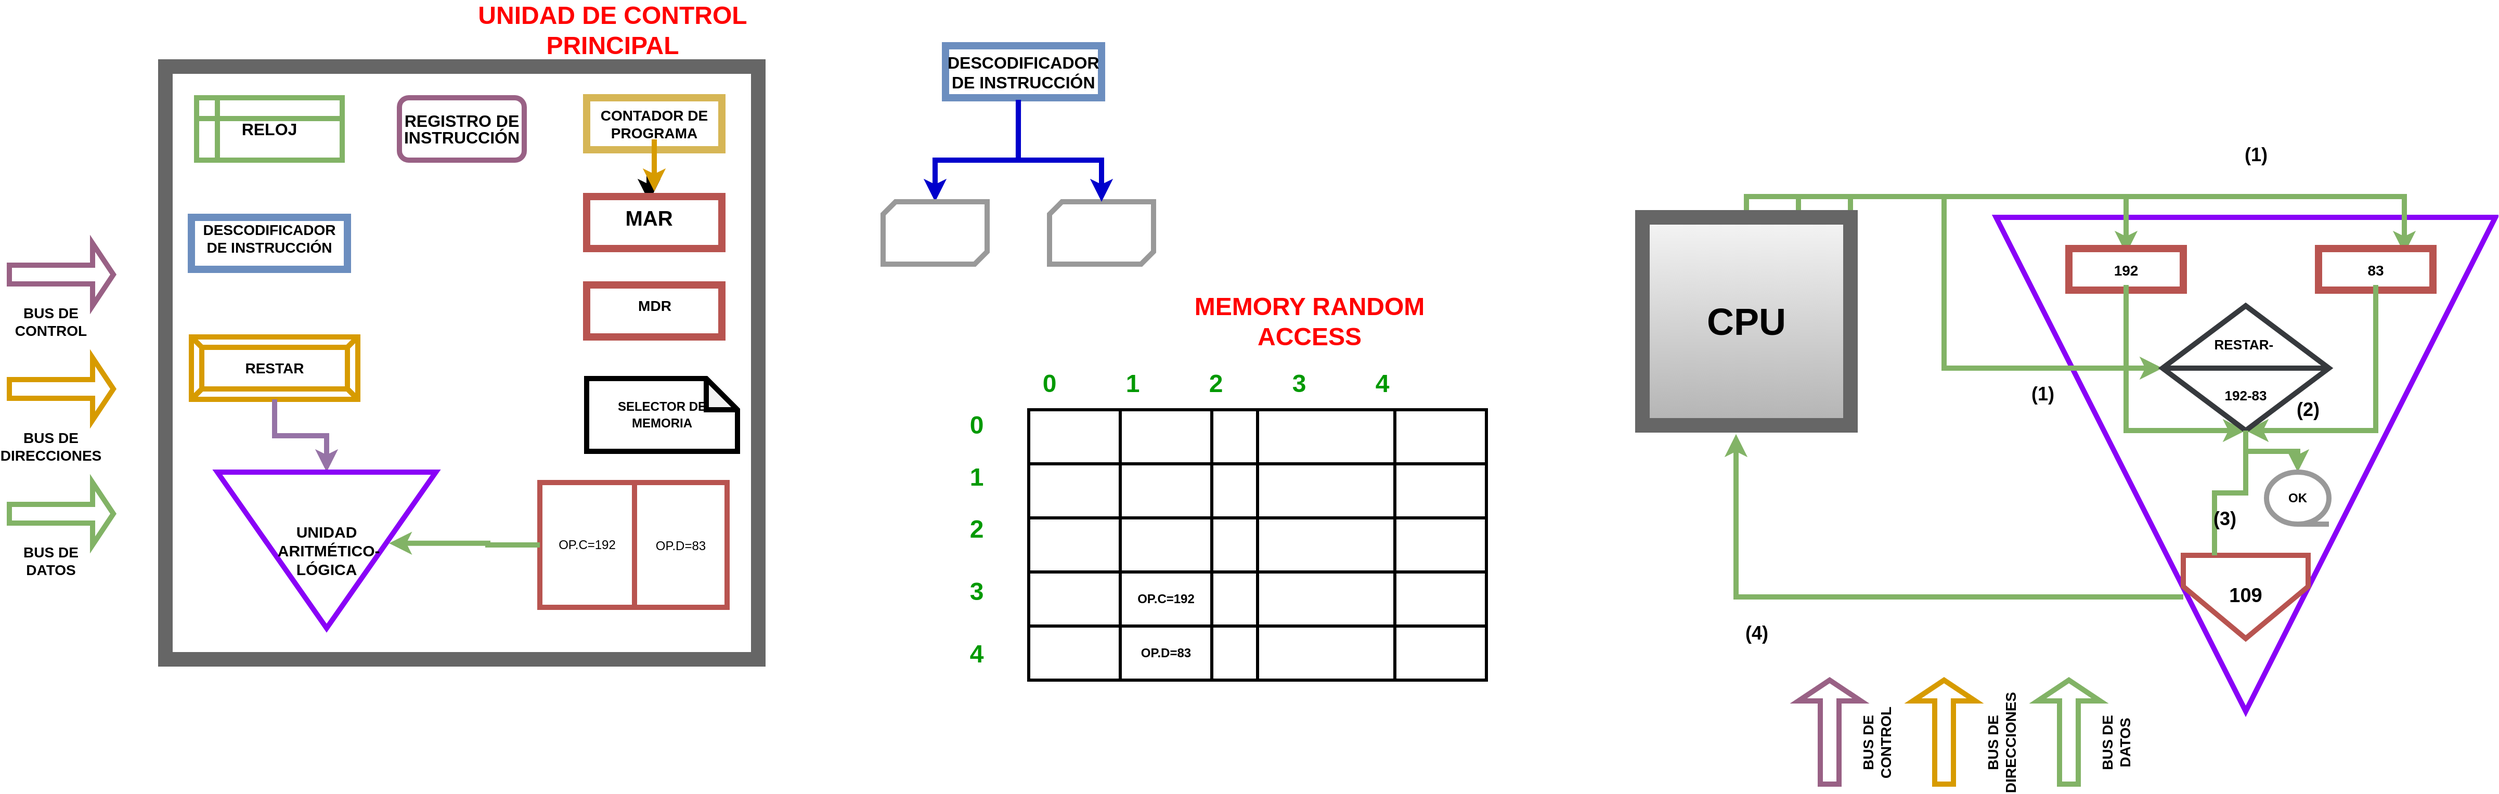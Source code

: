 <mxfile version="20.8.16" type="device"><diagram name="Page-1" id="VTQ4kOt4PQ7RknglYg0W"><mxGraphModel dx="1650" dy="930" grid="1" gridSize="10" guides="1" tooltips="1" connect="1" arrows="1" fold="1" page="1" pageScale="1" pageWidth="850" pageHeight="1100" math="0" shadow="0"><root><mxCell id="0"/><mxCell id="1" parent="0"/><mxCell id="H8BUPVoD6AzK_0qHMGgq-1" value="" style="whiteSpace=wrap;html=1;aspect=fixed;fillColor=default;gradientColor=none;strokeColor=#666666;strokeWidth=14;" parent="1" vertex="1"><mxGeometry x="290" y="100" width="570" height="570" as="geometry"/></mxCell><mxCell id="H8BUPVoD6AzK_0qHMGgq-5" value="" style="shape=table;startSize=0;container=1;collapsible=0;childLayout=tableLayout;fillColor=default;strokeColor=#000000;fontStyle=1;fontColor=#000000;strokeWidth=3;" parent="1" vertex="1"><mxGeometry x="1120" y="430" width="440" height="260" as="geometry"/></mxCell><mxCell id="H8BUPVoD6AzK_0qHMGgq-18" value="" style="shape=tableRow;horizontal=0;startSize=0;swimlaneHead=0;swimlaneBody=0;strokeColor=inherit;top=0;left=0;bottom=0;right=0;collapsible=0;dropTarget=0;fillColor=none;points=[[0,0.5],[1,0.5]];portConstraint=eastwest;" parent="H8BUPVoD6AzK_0qHMGgq-5" vertex="1"><mxGeometry width="440" height="52" as="geometry"/></mxCell><mxCell id="H8BUPVoD6AzK_0qHMGgq-19" value="" style="shape=partialRectangle;html=1;whiteSpace=wrap;connectable=0;strokeColor=inherit;overflow=hidden;fillColor=none;top=0;left=0;bottom=0;right=0;pointerEvents=1;fontColor=#000000;" parent="H8BUPVoD6AzK_0qHMGgq-18" vertex="1"><mxGeometry width="88" height="52" as="geometry"><mxRectangle width="88" height="52" as="alternateBounds"/></mxGeometry></mxCell><mxCell id="H8BUPVoD6AzK_0qHMGgq-20" value="" style="shape=partialRectangle;html=1;whiteSpace=wrap;connectable=0;strokeColor=inherit;overflow=hidden;fillColor=none;top=0;left=0;bottom=0;right=0;pointerEvents=1;" parent="H8BUPVoD6AzK_0qHMGgq-18" vertex="1"><mxGeometry x="88" width="88" height="52" as="geometry"><mxRectangle width="88" height="52" as="alternateBounds"/></mxGeometry></mxCell><mxCell id="H8BUPVoD6AzK_0qHMGgq-21" value="" style="shape=partialRectangle;html=1;whiteSpace=wrap;connectable=0;strokeColor=inherit;overflow=hidden;fillColor=none;top=0;left=0;bottom=0;right=0;pointerEvents=1;" parent="H8BUPVoD6AzK_0qHMGgq-18" vertex="1"><mxGeometry x="176" width="44" height="52" as="geometry"><mxRectangle width="44" height="52" as="alternateBounds"/></mxGeometry></mxCell><mxCell id="H8BUPVoD6AzK_0qHMGgq-22" value="" style="shape=partialRectangle;html=1;whiteSpace=wrap;connectable=0;strokeColor=inherit;overflow=hidden;fillColor=none;top=0;left=0;bottom=0;right=0;pointerEvents=1;" parent="H8BUPVoD6AzK_0qHMGgq-18" vertex="1"><mxGeometry x="220" width="132" height="52" as="geometry"><mxRectangle width="132" height="52" as="alternateBounds"/></mxGeometry></mxCell><mxCell id="H8BUPVoD6AzK_0qHMGgq-23" value="" style="shape=partialRectangle;html=1;whiteSpace=wrap;connectable=0;strokeColor=inherit;overflow=hidden;fillColor=none;top=0;left=0;bottom=0;right=0;pointerEvents=1;" parent="H8BUPVoD6AzK_0qHMGgq-18" vertex="1"><mxGeometry x="352" width="88" height="52" as="geometry"><mxRectangle width="88" height="52" as="alternateBounds"/></mxGeometry></mxCell><mxCell id="H8BUPVoD6AzK_0qHMGgq-24" value="" style="shape=tableRow;horizontal=0;startSize=0;swimlaneHead=0;swimlaneBody=0;strokeColor=inherit;top=0;left=0;bottom=0;right=0;collapsible=0;dropTarget=0;fillColor=none;points=[[0,0.5],[1,0.5]];portConstraint=eastwest;" parent="H8BUPVoD6AzK_0qHMGgq-5" vertex="1"><mxGeometry y="52" width="440" height="52" as="geometry"/></mxCell><mxCell id="H8BUPVoD6AzK_0qHMGgq-25" value="" style="shape=partialRectangle;html=1;whiteSpace=wrap;connectable=0;strokeColor=inherit;overflow=hidden;fillColor=none;top=0;left=0;bottom=0;right=0;pointerEvents=1;" parent="H8BUPVoD6AzK_0qHMGgq-24" vertex="1"><mxGeometry width="88" height="52" as="geometry"><mxRectangle width="88" height="52" as="alternateBounds"/></mxGeometry></mxCell><mxCell id="H8BUPVoD6AzK_0qHMGgq-26" value="" style="shape=partialRectangle;html=1;whiteSpace=wrap;connectable=0;strokeColor=inherit;overflow=hidden;fillColor=none;top=0;left=0;bottom=0;right=0;pointerEvents=1;labelBackgroundColor=none;" parent="H8BUPVoD6AzK_0qHMGgq-24" vertex="1"><mxGeometry x="88" width="88" height="52" as="geometry"><mxRectangle width="88" height="52" as="alternateBounds"/></mxGeometry></mxCell><mxCell id="H8BUPVoD6AzK_0qHMGgq-27" value="" style="shape=partialRectangle;html=1;whiteSpace=wrap;connectable=0;strokeColor=inherit;overflow=hidden;fillColor=none;top=0;left=0;bottom=0;right=0;pointerEvents=1;" parent="H8BUPVoD6AzK_0qHMGgq-24" vertex="1"><mxGeometry x="176" width="44" height="52" as="geometry"><mxRectangle width="44" height="52" as="alternateBounds"/></mxGeometry></mxCell><mxCell id="H8BUPVoD6AzK_0qHMGgq-28" value="" style="shape=partialRectangle;html=1;whiteSpace=wrap;connectable=0;strokeColor=inherit;overflow=hidden;fillColor=none;top=0;left=0;bottom=0;right=0;pointerEvents=1;" parent="H8BUPVoD6AzK_0qHMGgq-24" vertex="1"><mxGeometry x="220" width="132" height="52" as="geometry"><mxRectangle width="132" height="52" as="alternateBounds"/></mxGeometry></mxCell><mxCell id="H8BUPVoD6AzK_0qHMGgq-29" value="" style="shape=partialRectangle;html=1;whiteSpace=wrap;connectable=0;strokeColor=inherit;overflow=hidden;fillColor=none;top=0;left=0;bottom=0;right=0;pointerEvents=1;" parent="H8BUPVoD6AzK_0qHMGgq-24" vertex="1"><mxGeometry x="352" width="88" height="52" as="geometry"><mxRectangle width="88" height="52" as="alternateBounds"/></mxGeometry></mxCell><mxCell id="H8BUPVoD6AzK_0qHMGgq-30" value="" style="shape=tableRow;horizontal=0;startSize=0;swimlaneHead=0;swimlaneBody=0;strokeColor=inherit;top=0;left=0;bottom=0;right=0;collapsible=0;dropTarget=0;fillColor=none;points=[[0,0.5],[1,0.5]];portConstraint=eastwest;" parent="H8BUPVoD6AzK_0qHMGgq-5" vertex="1"><mxGeometry y="104" width="440" height="52" as="geometry"/></mxCell><mxCell id="H8BUPVoD6AzK_0qHMGgq-31" value="" style="shape=partialRectangle;html=1;whiteSpace=wrap;connectable=0;strokeColor=inherit;overflow=hidden;fillColor=none;top=0;left=0;bottom=0;right=0;pointerEvents=1;" parent="H8BUPVoD6AzK_0qHMGgq-30" vertex="1"><mxGeometry width="88" height="52" as="geometry"><mxRectangle width="88" height="52" as="alternateBounds"/></mxGeometry></mxCell><mxCell id="H8BUPVoD6AzK_0qHMGgq-32" value="" style="shape=partialRectangle;html=1;whiteSpace=wrap;connectable=0;strokeColor=inherit;overflow=hidden;fillColor=none;top=0;left=0;bottom=0;right=0;pointerEvents=1;" parent="H8BUPVoD6AzK_0qHMGgq-30" vertex="1"><mxGeometry x="88" width="88" height="52" as="geometry"><mxRectangle width="88" height="52" as="alternateBounds"/></mxGeometry></mxCell><mxCell id="H8BUPVoD6AzK_0qHMGgq-33" value="" style="shape=partialRectangle;html=1;whiteSpace=wrap;connectable=0;strokeColor=inherit;overflow=hidden;fillColor=none;top=0;left=0;bottom=0;right=0;pointerEvents=1;" parent="H8BUPVoD6AzK_0qHMGgq-30" vertex="1"><mxGeometry x="176" width="44" height="52" as="geometry"><mxRectangle width="44" height="52" as="alternateBounds"/></mxGeometry></mxCell><mxCell id="H8BUPVoD6AzK_0qHMGgq-34" value="" style="shape=partialRectangle;html=1;whiteSpace=wrap;connectable=0;strokeColor=inherit;overflow=hidden;fillColor=none;top=0;left=0;bottom=0;right=0;pointerEvents=1;fontColor=#FFFFFF;" parent="H8BUPVoD6AzK_0qHMGgq-30" vertex="1"><mxGeometry x="220" width="132" height="52" as="geometry"><mxRectangle width="132" height="52" as="alternateBounds"/></mxGeometry></mxCell><mxCell id="H8BUPVoD6AzK_0qHMGgq-35" value="" style="shape=partialRectangle;html=1;whiteSpace=wrap;connectable=0;strokeColor=inherit;overflow=hidden;fillColor=none;top=0;left=0;bottom=0;right=0;pointerEvents=1;" parent="H8BUPVoD6AzK_0qHMGgq-30" vertex="1"><mxGeometry x="352" width="88" height="52" as="geometry"><mxRectangle width="88" height="52" as="alternateBounds"/></mxGeometry></mxCell><mxCell id="H8BUPVoD6AzK_0qHMGgq-6" value="" style="shape=tableRow;horizontal=0;startSize=0;swimlaneHead=0;swimlaneBody=0;strokeColor=inherit;top=0;left=0;bottom=0;right=0;collapsible=0;dropTarget=0;fillColor=none;points=[[0,0.5],[1,0.5]];portConstraint=eastwest;" parent="H8BUPVoD6AzK_0qHMGgq-5" vertex="1"><mxGeometry y="156" width="440" height="52" as="geometry"/></mxCell><mxCell id="H8BUPVoD6AzK_0qHMGgq-7" value="" style="shape=partialRectangle;html=1;whiteSpace=wrap;connectable=0;strokeColor=inherit;overflow=hidden;fillColor=none;top=0;left=0;bottom=0;right=0;pointerEvents=1;" parent="H8BUPVoD6AzK_0qHMGgq-6" vertex="1"><mxGeometry width="88" height="52" as="geometry"><mxRectangle width="88" height="52" as="alternateBounds"/></mxGeometry></mxCell><mxCell id="H8BUPVoD6AzK_0qHMGgq-8" value="&lt;font color=&quot;#000000&quot;&gt;OP.C=192&lt;/font&gt;" style="shape=partialRectangle;html=1;whiteSpace=wrap;connectable=0;strokeColor=inherit;overflow=hidden;fillColor=none;top=0;left=0;bottom=0;right=0;pointerEvents=1;fontColor=#FFFFFF;fontStyle=1" parent="H8BUPVoD6AzK_0qHMGgq-6" vertex="1"><mxGeometry x="88" width="88" height="52" as="geometry"><mxRectangle width="88" height="52" as="alternateBounds"/></mxGeometry></mxCell><mxCell id="H8BUPVoD6AzK_0qHMGgq-9" value="" style="shape=partialRectangle;html=1;whiteSpace=wrap;connectable=0;strokeColor=inherit;overflow=hidden;fillColor=none;top=0;left=0;bottom=0;right=0;pointerEvents=1;" parent="H8BUPVoD6AzK_0qHMGgq-6" vertex="1"><mxGeometry x="176" width="44" height="52" as="geometry"><mxRectangle width="44" height="52" as="alternateBounds"/></mxGeometry></mxCell><mxCell id="H8BUPVoD6AzK_0qHMGgq-10" value="&lt;span style=&quot;font-size: 14px;&quot;&gt;&lt;b&gt;&lt;br&gt;&lt;/b&gt;&lt;/span&gt;" style="shape=partialRectangle;html=1;whiteSpace=wrap;connectable=0;strokeColor=inherit;overflow=hidden;fillColor=none;top=0;left=0;bottom=0;right=0;pointerEvents=1;fontSize=11;" parent="H8BUPVoD6AzK_0qHMGgq-6" vertex="1"><mxGeometry x="220" width="132" height="52" as="geometry"><mxRectangle width="132" height="52" as="alternateBounds"/></mxGeometry></mxCell><mxCell id="H8BUPVoD6AzK_0qHMGgq-11" value="" style="shape=partialRectangle;html=1;whiteSpace=wrap;connectable=0;strokeColor=inherit;overflow=hidden;fillColor=none;top=0;left=0;bottom=0;right=0;pointerEvents=1;" parent="H8BUPVoD6AzK_0qHMGgq-6" vertex="1"><mxGeometry x="352" width="88" height="52" as="geometry"><mxRectangle width="88" height="52" as="alternateBounds"/></mxGeometry></mxCell><mxCell id="H8BUPVoD6AzK_0qHMGgq-12" value="" style="shape=tableRow;horizontal=0;startSize=0;swimlaneHead=0;swimlaneBody=0;strokeColor=inherit;top=0;left=0;bottom=0;right=0;collapsible=0;dropTarget=0;fillColor=none;points=[[0,0.5],[1,0.5]];portConstraint=eastwest;" parent="H8BUPVoD6AzK_0qHMGgq-5" vertex="1"><mxGeometry y="208" width="440" height="52" as="geometry"/></mxCell><mxCell id="H8BUPVoD6AzK_0qHMGgq-13" value="" style="shape=partialRectangle;html=1;whiteSpace=wrap;connectable=0;strokeColor=inherit;overflow=hidden;fillColor=none;top=0;left=0;bottom=0;right=0;pointerEvents=1;fontColor=#000000;" parent="H8BUPVoD6AzK_0qHMGgq-12" vertex="1"><mxGeometry width="88" height="52" as="geometry"><mxRectangle width="88" height="52" as="alternateBounds"/></mxGeometry></mxCell><mxCell id="H8BUPVoD6AzK_0qHMGgq-14" value="&lt;font color=&quot;#000000&quot;&gt;OP.D=83&lt;/font&gt;" style="shape=partialRectangle;html=1;whiteSpace=wrap;connectable=0;strokeColor=inherit;overflow=hidden;fillColor=none;top=0;left=0;bottom=0;right=0;pointerEvents=1;fontColor=#FFFFFF;fontStyle=1" parent="H8BUPVoD6AzK_0qHMGgq-12" vertex="1"><mxGeometry x="88" width="88" height="52" as="geometry"><mxRectangle width="88" height="52" as="alternateBounds"/></mxGeometry></mxCell><mxCell id="H8BUPVoD6AzK_0qHMGgq-15" value="" style="shape=partialRectangle;html=1;whiteSpace=wrap;connectable=0;strokeColor=inherit;overflow=hidden;fillColor=none;top=0;left=0;bottom=0;right=0;pointerEvents=1;" parent="H8BUPVoD6AzK_0qHMGgq-12" vertex="1"><mxGeometry x="176" width="44" height="52" as="geometry"><mxRectangle width="44" height="52" as="alternateBounds"/></mxGeometry></mxCell><mxCell id="H8BUPVoD6AzK_0qHMGgq-16" value="" style="shape=partialRectangle;html=1;whiteSpace=wrap;connectable=0;strokeColor=inherit;overflow=hidden;fillColor=none;top=0;left=0;bottom=0;right=0;pointerEvents=1;" parent="H8BUPVoD6AzK_0qHMGgq-12" vertex="1"><mxGeometry x="220" width="132" height="52" as="geometry"><mxRectangle width="132" height="52" as="alternateBounds"/></mxGeometry></mxCell><mxCell id="H8BUPVoD6AzK_0qHMGgq-17" value="" style="shape=partialRectangle;html=1;whiteSpace=wrap;connectable=0;strokeColor=inherit;overflow=hidden;fillColor=none;top=0;left=0;bottom=0;right=0;pointerEvents=1;" parent="H8BUPVoD6AzK_0qHMGgq-12" vertex="1"><mxGeometry x="352" width="88" height="52" as="geometry"><mxRectangle width="88" height="52" as="alternateBounds"/></mxGeometry></mxCell><mxCell id="hcvcHsAiTZ9c7IjXWhCy-26" value="" style="edgeStyle=orthogonalEdgeStyle;rounded=0;orthogonalLoop=1;jettySize=auto;html=1;strokeWidth=5;fontSize=14;fontColor=#000000;" edge="1" parent="1" source="H8BUPVoD6AzK_0qHMGgq-37" target="hcvcHsAiTZ9c7IjXWhCy-3"><mxGeometry relative="1" as="geometry"/></mxCell><mxCell id="H8BUPVoD6AzK_0qHMGgq-37" value="&lt;p style=&quot;line-height: 0%; font-size: 22px;&quot;&gt;&lt;br&gt;&lt;/p&gt;" style="verticalLabelPosition=bottom;verticalAlign=top;html=1;shape=mxgraph.basic.rect;fillColor2=none;strokeWidth=7;size=20;indent=5;fillColor=none;gradientColor=none;strokeColor=#d6b656;" parent="1" vertex="1"><mxGeometry x="695" y="130" width="130" height="50" as="geometry"/></mxCell><mxCell id="H8BUPVoD6AzK_0qHMGgq-40" value="&lt;p style=&quot;line-height: 0%;&quot;&gt;&lt;br&gt;&lt;/p&gt;" style="verticalLabelPosition=bottom;verticalAlign=top;html=1;shape=mxgraph.basic.rect;fillColor2=none;strokeWidth=7;size=20;indent=5;fillColor=default;strokeColor=#b85450;gradientColor=none;" parent="1" vertex="1"><mxGeometry x="695" y="225" width="130" height="50" as="geometry"/></mxCell><mxCell id="H8BUPVoD6AzK_0qHMGgq-43" value="&lt;p style=&quot;line-height: 0%;&quot;&gt;&lt;br&gt;&lt;/p&gt;" style="verticalLabelPosition=bottom;verticalAlign=top;html=1;shape=mxgraph.basic.rect;fillColor2=none;strokeWidth=7;size=20;indent=5;fillColor=default;strokeColor=#b85450;gradientColor=none;" parent="1" vertex="1"><mxGeometry x="695" y="310" width="130" height="50" as="geometry"/></mxCell><mxCell id="H8BUPVoD6AzK_0qHMGgq-44" value="&lt;p style=&quot;line-height: 130%;&quot;&gt;&lt;b&gt;SELECTOR DE MEMORIA&lt;/b&gt;&lt;/p&gt;" style="shape=note;whiteSpace=wrap;html=1;backgroundOutline=1;darkOpacity=0.05;strokeWidth=5;" parent="1" vertex="1"><mxGeometry x="695" y="400" width="145" height="70" as="geometry"/></mxCell><mxCell id="H8BUPVoD6AzK_0qHMGgq-46" value="" style="shape=table;startSize=0;container=1;collapsible=0;childLayout=tableLayout;strokeWidth=5;fillColor=default;gradientColor=none;strokeColor=#b85450;fontSize=15;" parent="1" vertex="1"><mxGeometry x="650" y="500" width="180" height="120" as="geometry"/></mxCell><mxCell id="H8BUPVoD6AzK_0qHMGgq-47" value="" style="shape=tableRow;horizontal=0;startSize=0;swimlaneHead=0;swimlaneBody=0;strokeColor=inherit;top=0;left=0;bottom=0;right=0;collapsible=0;dropTarget=0;fillColor=none;points=[[0,0.5],[1,0.5]];portConstraint=eastwest;strokeWidth=5;" parent="H8BUPVoD6AzK_0qHMGgq-46" vertex="1"><mxGeometry width="180" height="120" as="geometry"/></mxCell><mxCell id="H8BUPVoD6AzK_0qHMGgq-48" value="&lt;p style=&quot;line-height: 90%;&quot;&gt;OP.C=192&lt;/p&gt;" style="shape=partialRectangle;html=1;whiteSpace=wrap;connectable=0;strokeColor=inherit;overflow=hidden;fillColor=none;top=0;left=0;bottom=0;right=0;pointerEvents=1;strokeWidth=5;" parent="H8BUPVoD6AzK_0qHMGgq-47" vertex="1"><mxGeometry width="91" height="120" as="geometry"><mxRectangle width="91" height="120" as="alternateBounds"/></mxGeometry></mxCell><mxCell id="H8BUPVoD6AzK_0qHMGgq-49" value="&lt;p style=&quot;line-height: 100%;&quot;&gt;OP.D=83&lt;/p&gt;" style="shape=partialRectangle;html=1;whiteSpace=wrap;connectable=0;strokeColor=inherit;overflow=hidden;fillColor=none;top=0;left=0;bottom=0;right=0;pointerEvents=1;strokeWidth=5;" parent="H8BUPVoD6AzK_0qHMGgq-47" vertex="1"><mxGeometry x="91" width="89" height="120" as="geometry"><mxRectangle width="89" height="120" as="alternateBounds"/></mxGeometry></mxCell><mxCell id="H8BUPVoD6AzK_0qHMGgq-50" value="&lt;div style=&quot;text-align: justify;&quot;&gt;&lt;b style=&quot;background-color: initial; font-size: 16px;&quot;&gt;RELOJ&lt;/b&gt;&lt;/div&gt;" style="shape=internalStorage;whiteSpace=wrap;html=1;backgroundOutline=1;strokeWidth=5;fontSize=10;align=center;fillColor=none;strokeColor=#82b366;gradientColor=none;" parent="1" vertex="1"><mxGeometry x="320" y="130" width="140" height="60" as="geometry"/></mxCell><mxCell id="H8BUPVoD6AzK_0qHMGgq-51" value="&lt;p style=&quot;line-height: 0%;&quot;&gt;&lt;br&gt;&lt;/p&gt;" style="verticalLabelPosition=bottom;verticalAlign=top;html=1;shape=mxgraph.basic.rect;fillColor2=none;strokeWidth=7;size=20;indent=5;fillColor=default;strokeColor=#6c8ebf;gradientColor=none;" parent="1" vertex="1"><mxGeometry x="315" y="245" width="150" height="50" as="geometry"/></mxCell><mxCell id="H8BUPVoD6AzK_0qHMGgq-53" value="&lt;p style=&quot;line-height: 100%;&quot;&gt;&lt;b style=&quot;border-color: var(--border-color); font-size: 14px;&quot;&gt;&lt;font style=&quot;border-color: var(--border-color); font-size: 16px;&quot;&gt;REGISTRO DE INSTRUCCIÓN&lt;/font&gt;&lt;/b&gt;&lt;br&gt;&lt;/p&gt;" style="rounded=1;whiteSpace=wrap;html=1;strokeWidth=5;fontSize=16;fillColor=none;gradientColor=none;strokeColor=#996185;" parent="1" vertex="1"><mxGeometry x="515" y="130" width="120" height="60" as="geometry"/></mxCell><mxCell id="H8BUPVoD6AzK_0qHMGgq-54" value="&lt;b&gt;&lt;font style=&quot;font-size: 14px;&quot;&gt;RESTAR&lt;/font&gt;&lt;/b&gt;" style="labelPosition=center;verticalLabelPosition=middle;align=center;html=1;shape=mxgraph.basic.button;dx=10;whiteSpace=wrap;strokeWidth=5;fontSize=12;fillColor=default;strokeColor=#d79b00;gradientColor=none;" parent="1" vertex="1"><mxGeometry x="315" y="360" width="160" height="60" as="geometry"/></mxCell><mxCell id="hcvcHsAiTZ9c7IjXWhCy-24" style="edgeStyle=orthogonalEdgeStyle;rounded=0;orthogonalLoop=1;jettySize=auto;html=1;entryX=0.5;entryY=0;entryDx=0;entryDy=0;strokeWidth=5;fontSize=24;fontColor=#000000;fillColor=#e1d5e7;strokeColor=#9673a6;" edge="1" parent="1" source="H8BUPVoD6AzK_0qHMGgq-54" target="H8BUPVoD6AzK_0qHMGgq-58"><mxGeometry relative="1" as="geometry"/></mxCell><mxCell id="H8BUPVoD6AzK_0qHMGgq-58" value="&lt;b style=&quot;font-size: 15px;&quot;&gt;UNIDAD&lt;br&gt;&amp;nbsp;ARITMÉTICO-&lt;br&gt;LÓGICA&lt;/b&gt;" style="shape=offPageConnector;whiteSpace=wrap;html=1;strokeColor=#8902f7;strokeWidth=5;fontSize=12;size=1;fillColor=default;" parent="1" vertex="1"><mxGeometry x="340" y="490" width="210" height="150" as="geometry"/></mxCell><mxCell id="H8BUPVoD6AzK_0qHMGgq-59" value="&lt;font color=&quot;#ff0000&quot;&gt;&lt;span style=&quot;font-size: 24px;&quot;&gt;&lt;b&gt;UNIDAD DE CONTROL PRINCIPAL&lt;/b&gt;&lt;/span&gt;&lt;/font&gt;" style="text;strokeColor=none;align=center;fillColor=none;html=1;verticalAlign=middle;whiteSpace=wrap;rounded=0;fontSize=12;" parent="1" vertex="1"><mxGeometry x="560" y="50" width="320" height="30" as="geometry"/></mxCell><mxCell id="H8BUPVoD6AzK_0qHMGgq-60" value="&lt;font color=&quot;#ff0000&quot;&gt;&lt;span style=&quot;font-size: 24px;&quot;&gt;&lt;b&gt;MEMORY RANDOM ACCESS&lt;/b&gt;&lt;/span&gt;&lt;/font&gt;" style="text;strokeColor=none;align=center;fillColor=none;html=1;verticalAlign=middle;whiteSpace=wrap;rounded=0;fontSize=12;" parent="1" vertex="1"><mxGeometry x="1230" y="330" width="320" height="30" as="geometry"/></mxCell><mxCell id="H8BUPVoD6AzK_0qHMGgq-61" value="&lt;span style=&quot;font-size: 24px;&quot;&gt;&lt;b style=&quot;&quot;&gt;&lt;font color=&quot;#009900&quot;&gt;0&lt;/font&gt;&lt;/b&gt;&lt;/span&gt;" style="text;strokeColor=none;align=center;fillColor=none;html=1;verticalAlign=middle;whiteSpace=wrap;rounded=0;fontSize=12;" parent="1" vertex="1"><mxGeometry x="1120" y="390" width="40" height="30" as="geometry"/></mxCell><mxCell id="H8BUPVoD6AzK_0qHMGgq-62" value="&lt;span style=&quot;font-size: 24px;&quot;&gt;&lt;b style=&quot;&quot;&gt;&lt;font color=&quot;#009900&quot;&gt;1&lt;/font&gt;&lt;/b&gt;&lt;/span&gt;" style="text;strokeColor=none;align=center;fillColor=none;html=1;verticalAlign=middle;whiteSpace=wrap;rounded=0;fontSize=12;" parent="1" vertex="1"><mxGeometry x="1200" y="390" width="40" height="30" as="geometry"/></mxCell><mxCell id="H8BUPVoD6AzK_0qHMGgq-63" style="edgeStyle=none;rounded=0;orthogonalLoop=1;jettySize=auto;html=1;exitX=0.25;exitY=0;exitDx=0;exitDy=0;fontSize=24;fontColor=#FF0000;" parent="1" source="H8BUPVoD6AzK_0qHMGgq-61" target="H8BUPVoD6AzK_0qHMGgq-61" edge="1"><mxGeometry relative="1" as="geometry"/></mxCell><mxCell id="H8BUPVoD6AzK_0qHMGgq-64" value="&lt;span style=&quot;font-size: 24px;&quot;&gt;&lt;b style=&quot;&quot;&gt;&lt;font color=&quot;#009900&quot;&gt;2&lt;/font&gt;&lt;/b&gt;&lt;/span&gt;" style="text;strokeColor=none;align=center;fillColor=none;html=1;verticalAlign=middle;whiteSpace=wrap;rounded=0;fontSize=12;" parent="1" vertex="1"><mxGeometry x="1280" y="390" width="40" height="30" as="geometry"/></mxCell><mxCell id="H8BUPVoD6AzK_0qHMGgq-65" value="&lt;span style=&quot;font-size: 24px;&quot;&gt;&lt;b style=&quot;&quot;&gt;&lt;font color=&quot;#009900&quot;&gt;3&lt;/font&gt;&lt;/b&gt;&lt;/span&gt;" style="text;strokeColor=none;align=center;fillColor=none;html=1;verticalAlign=middle;whiteSpace=wrap;rounded=0;fontSize=12;" parent="1" vertex="1"><mxGeometry x="1360" y="390" width="40" height="30" as="geometry"/></mxCell><mxCell id="H8BUPVoD6AzK_0qHMGgq-66" value="&lt;span style=&quot;font-size: 24px;&quot;&gt;&lt;b style=&quot;&quot;&gt;&lt;font color=&quot;#009900&quot;&gt;4&lt;/font&gt;&lt;/b&gt;&lt;/span&gt;" style="text;strokeColor=none;align=center;fillColor=none;html=1;verticalAlign=middle;whiteSpace=wrap;rounded=0;fontSize=12;" parent="1" vertex="1"><mxGeometry x="1440" y="390" width="40" height="30" as="geometry"/></mxCell><mxCell id="H8BUPVoD6AzK_0qHMGgq-67" value="&lt;font&gt;&lt;span style=&quot;font-size: 24px;&quot;&gt;&lt;b&gt;0&lt;/b&gt;&lt;/span&gt;&lt;/font&gt;" style="text;strokeColor=none;align=center;fillColor=none;html=1;verticalAlign=middle;whiteSpace=wrap;rounded=0;fontSize=12;fontColor=#009900;" parent="1" vertex="1"><mxGeometry x="1050" y="430" width="40" height="30" as="geometry"/></mxCell><mxCell id="H8BUPVoD6AzK_0qHMGgq-68" value="&lt;font&gt;&lt;span style=&quot;font-size: 24px;&quot;&gt;&lt;b&gt;1&lt;/b&gt;&lt;/span&gt;&lt;/font&gt;" style="text;strokeColor=none;align=center;fillColor=none;html=1;verticalAlign=middle;whiteSpace=wrap;rounded=0;fontSize=12;fontColor=#009900;" parent="1" vertex="1"><mxGeometry x="1050" y="480" width="40" height="30" as="geometry"/></mxCell><mxCell id="H8BUPVoD6AzK_0qHMGgq-69" style="edgeStyle=none;rounded=0;orthogonalLoop=1;jettySize=auto;html=1;exitX=0.25;exitY=0;exitDx=0;exitDy=0;fontSize=24;fontColor=#009900;" parent="1" source="H8BUPVoD6AzK_0qHMGgq-67" target="H8BUPVoD6AzK_0qHMGgq-67" edge="1"><mxGeometry relative="1" as="geometry"/></mxCell><mxCell id="H8BUPVoD6AzK_0qHMGgq-70" value="&lt;font&gt;&lt;span style=&quot;font-size: 24px;&quot;&gt;&lt;b&gt;2&lt;/b&gt;&lt;/span&gt;&lt;/font&gt;" style="text;strokeColor=none;align=center;fillColor=none;html=1;verticalAlign=middle;whiteSpace=wrap;rounded=0;fontSize=12;fontColor=#009900;" parent="1" vertex="1"><mxGeometry x="1050" y="530" width="40" height="30" as="geometry"/></mxCell><mxCell id="H8BUPVoD6AzK_0qHMGgq-71" value="&lt;font&gt;&lt;span style=&quot;font-size: 24px;&quot;&gt;&lt;b&gt;3&lt;/b&gt;&lt;/span&gt;&lt;/font&gt;" style="text;strokeColor=none;align=center;fillColor=none;html=1;verticalAlign=middle;whiteSpace=wrap;rounded=0;fontSize=12;fontColor=#009900;" parent="1" vertex="1"><mxGeometry x="1050" y="590" width="40" height="30" as="geometry"/></mxCell><mxCell id="H8BUPVoD6AzK_0qHMGgq-72" value="&lt;font&gt;&lt;span style=&quot;font-size: 24px;&quot;&gt;&lt;b&gt;4&lt;/b&gt;&lt;/span&gt;&lt;/font&gt;" style="text;strokeColor=none;align=center;fillColor=none;html=1;verticalAlign=middle;whiteSpace=wrap;rounded=0;fontSize=12;fontColor=#009900;" parent="1" vertex="1"><mxGeometry x="1050" y="650" width="40" height="30" as="geometry"/></mxCell><mxCell id="H8BUPVoD6AzK_0qHMGgq-73" value="&lt;p style=&quot;line-height: 0%;&quot;&gt;&lt;br&gt;&lt;/p&gt;" style="verticalLabelPosition=bottom;verticalAlign=top;html=1;shape=mxgraph.basic.rect;fillColor2=none;strokeWidth=7;size=20;indent=5;fillColor=default;strokeColor=#6c8ebf;gradientColor=none;" parent="1" vertex="1"><mxGeometry x="1040" y="80" width="150" height="50" as="geometry"/></mxCell><mxCell id="H8BUPVoD6AzK_0qHMGgq-79" style="edgeStyle=none;rounded=0;orthogonalLoop=1;jettySize=auto;html=1;exitX=0.467;exitY=1.04;exitDx=0;exitDy=0;exitPerimeter=0;fontSize=28;fontColor=#009900;strokeWidth=5;entryX=0.5;entryY=0;entryDx=0;entryDy=0;entryPerimeter=0;strokeColor=#0000CC;" parent="1" source="H8BUPVoD6AzK_0qHMGgq-73" target="H8BUPVoD6AzK_0qHMGgq-77" edge="1"><mxGeometry relative="1" as="geometry"><mxPoint x="1030" y="240" as="targetPoint"/><Array as="points"><mxPoint x="1110" y="190"/><mxPoint x="1030" y="190"/></Array></mxGeometry></mxCell><mxCell id="H8BUPVoD6AzK_0qHMGgq-77" value="" style="verticalLabelPosition=bottom;verticalAlign=top;html=1;shape=mxgraph.basic.diag_snip_rect;dx=6;whiteSpace=wrap;strokeColor=#999999;strokeWidth=5;fontSize=24;fontColor=#009900;fillColor=default;" parent="1" vertex="1"><mxGeometry x="980" y="230" width="100" height="60" as="geometry"/></mxCell><mxCell id="H8BUPVoD6AzK_0qHMGgq-78" value="" style="verticalLabelPosition=bottom;verticalAlign=top;html=1;shape=mxgraph.basic.diag_snip_rect;dx=6;whiteSpace=wrap;strokeColor=#999999;strokeWidth=5;fontSize=24;fontColor=#009900;fillColor=default;" parent="1" vertex="1"><mxGeometry x="1140" y="230" width="100" height="60" as="geometry"/></mxCell><mxCell id="H8BUPVoD6AzK_0qHMGgq-80" style="edgeStyle=none;rounded=0;orthogonalLoop=1;jettySize=auto;html=1;exitX=0.467;exitY=1.04;exitDx=0;exitDy=0;exitPerimeter=0;fontSize=28;fontColor=#009900;strokeWidth=5;entryX=0.5;entryY=0;entryDx=0;entryDy=0;entryPerimeter=0;strokeColor=#0000CC;" parent="1" target="H8BUPVoD6AzK_0qHMGgq-78" edge="1"><mxGeometry relative="1" as="geometry"><mxPoint x="1110.02" y="132" as="sourcePoint"/><mxPoint x="1029.97" y="230" as="targetPoint"/><Array as="points"><mxPoint x="1109.97" y="190"/><mxPoint x="1190" y="190"/></Array></mxGeometry></mxCell><mxCell id="H8BUPVoD6AzK_0qHMGgq-81" value="&lt;b style=&quot;font-size: 12px;&quot;&gt;&lt;br style=&quot;font-size: 12px;&quot;&gt;&lt;/b&gt;" style="text;strokeColor=none;align=center;fillColor=none;html=1;verticalAlign=middle;whiteSpace=wrap;rounded=0;fontSize=12;fontColor=#000000;" parent="1" vertex="1"><mxGeometry x="1055" y="90" width="120" height="30" as="geometry"/></mxCell><mxCell id="H8BUPVoD6AzK_0qHMGgq-82" value="&lt;b style=&quot;font-size: 12px;&quot;&gt;&lt;br style=&quot;font-size: 12px;&quot;&gt;&lt;/b&gt;" style="text;strokeColor=none;align=center;fillColor=none;html=1;verticalAlign=middle;whiteSpace=wrap;rounded=0;fontSize=12;fontColor=#000000;" parent="1" vertex="1"><mxGeometry x="970" y="250" width="120" height="30" as="geometry"/></mxCell><mxCell id="H8BUPVoD6AzK_0qHMGgq-83" value="&lt;b style=&quot;font-size: 12px;&quot;&gt;&lt;br style=&quot;font-size: 12px;&quot;&gt;&lt;/b&gt;" style="text;strokeColor=none;align=center;fillColor=none;html=1;verticalAlign=middle;whiteSpace=wrap;rounded=0;fontSize=12;fontColor=#000000;" parent="1" vertex="1"><mxGeometry x="1130" y="250" width="120" height="30" as="geometry"/></mxCell><mxCell id="H8BUPVoD6AzK_0qHMGgq-84" value="" style="shape=offPageConnector;whiteSpace=wrap;html=1;strokeColor=#8902f7;strokeWidth=5;fontSize=12;size=1;fillColor=#FFFFFF;" parent="1" vertex="1"><mxGeometry x="2050" y="245" width="480" height="475" as="geometry"/></mxCell><mxCell id="eKYZP4EVV69d7EzOkv4B-16" style="edgeStyle=orthogonalEdgeStyle;rounded=0;orthogonalLoop=1;jettySize=auto;html=1;exitX=0.75;exitY=0;exitDx=0;exitDy=0;entryX=0.5;entryY=0;entryDx=0;entryDy=0;strokeColor=#82b366;strokeWidth=5;fontSize=14;fontColor=#000000;fillColor=#d5e8d4;gradientColor=#97d077;" parent="1" source="H8BUPVoD6AzK_0qHMGgq-85" target="H8BUPVoD6AzK_0qHMGgq-89" edge="1"><mxGeometry relative="1" as="geometry"/></mxCell><mxCell id="eKYZP4EVV69d7EzOkv4B-17" style="edgeStyle=orthogonalEdgeStyle;rounded=0;orthogonalLoop=1;jettySize=auto;html=1;exitX=0.5;exitY=0;exitDx=0;exitDy=0;entryX=0.75;entryY=0;entryDx=0;entryDy=0;strokeColor=#82b366;strokeWidth=5;fontSize=14;fontColor=#000000;fillColor=#d5e8d4;gradientColor=#97d077;" parent="1" source="H8BUPVoD6AzK_0qHMGgq-85" target="H8BUPVoD6AzK_0qHMGgq-90" edge="1"><mxGeometry relative="1" as="geometry"/></mxCell><mxCell id="eKYZP4EVV69d7EzOkv4B-18" style="edgeStyle=orthogonalEdgeStyle;rounded=0;orthogonalLoop=1;jettySize=auto;html=1;exitX=1;exitY=0;exitDx=0;exitDy=0;entryX=0;entryY=0.5;entryDx=0;entryDy=0;strokeColor=#82b366;strokeWidth=5;fontSize=19;fontColor=#000000;fillColor=#d5e8d4;gradientColor=#97d077;" parent="1" source="H8BUPVoD6AzK_0qHMGgq-85" target="H8BUPVoD6AzK_0qHMGgq-91" edge="1"><mxGeometry relative="1" as="geometry"><Array as="points"><mxPoint x="1910" y="225"/><mxPoint x="2000" y="225"/><mxPoint x="2000" y="390"/></Array></mxGeometry></mxCell><mxCell id="H8BUPVoD6AzK_0qHMGgq-85" value="&lt;b style=&quot;font-size: 36px;&quot;&gt;CPU&lt;/b&gt;" style="whiteSpace=wrap;html=1;aspect=fixed;fillColor=#f5f5f5;gradientColor=#b3b3b3;strokeColor=#666666;strokeWidth=14;" parent="1" vertex="1"><mxGeometry x="1710" y="245" width="200" height="200" as="geometry"/></mxCell><mxCell id="H8BUPVoD6AzK_0qHMGgq-87" value="&lt;p style=&quot;line-height: 0%;&quot;&gt;&lt;br&gt;&lt;/p&gt;" style="verticalLabelPosition=bottom;verticalAlign=top;html=1;shape=mxgraph.basic.rect;fillColor2=none;strokeWidth=7;size=20;indent=5;fillColor=default;strokeColor=#b85450;gradientColor=none;" parent="1" vertex="1"><mxGeometry x="2360" y="275" width="110" height="40" as="geometry"/></mxCell><mxCell id="H8BUPVoD6AzK_0qHMGgq-88" value="&lt;p style=&quot;line-height: 0%;&quot;&gt;&lt;br&gt;&lt;/p&gt;" style="verticalLabelPosition=bottom;verticalAlign=top;html=1;shape=mxgraph.basic.rect;fillColor2=none;strokeWidth=7;size=20;indent=5;fillColor=#ffffff;strokeColor=#b85450;gradientColor=none;" parent="1" vertex="1"><mxGeometry x="2120" y="275" width="110" height="40" as="geometry"/></mxCell><mxCell id="eKYZP4EVV69d7EzOkv4B-19" style="edgeStyle=orthogonalEdgeStyle;rounded=0;orthogonalLoop=1;jettySize=auto;html=1;exitX=0.5;exitY=1;exitDx=0;exitDy=0;entryX=0.5;entryY=1;entryDx=0;entryDy=0;strokeColor=#82b366;strokeWidth=5;fontSize=19;fontColor=#000000;fillColor=#d5e8d4;gradientColor=#97d077;" parent="1" source="H8BUPVoD6AzK_0qHMGgq-89" target="H8BUPVoD6AzK_0qHMGgq-91" edge="1"><mxGeometry relative="1" as="geometry"><Array as="points"><mxPoint x="2175" y="450"/></Array></mxGeometry></mxCell><mxCell id="H8BUPVoD6AzK_0qHMGgq-89" value="&lt;p style=&quot;line-height: 100%; font-size: 14px;&quot;&gt;&lt;font style=&quot;font-size: 14px;&quot;&gt;&lt;b style=&quot;font-size: 14px;&quot;&gt;192&lt;/b&gt;&lt;/font&gt;&lt;/p&gt;" style="text;align=center;html=1;verticalAlign=middle;whiteSpace=wrap;rounded=0;fontSize=14;" parent="1" vertex="1"><mxGeometry x="2120" y="280" width="110" height="30" as="geometry"/></mxCell><mxCell id="eKYZP4EVV69d7EzOkv4B-20" style="edgeStyle=orthogonalEdgeStyle;rounded=0;orthogonalLoop=1;jettySize=auto;html=1;exitX=0.5;exitY=1;exitDx=0;exitDy=0;strokeColor=#82b366;strokeWidth=5;fontSize=19;fontColor=#000000;fillColor=#d5e8d4;gradientColor=#97d077;" parent="1" source="H8BUPVoD6AzK_0qHMGgq-90" edge="1"><mxGeometry relative="1" as="geometry"><mxPoint x="2290.0" y="450" as="targetPoint"/><Array as="points"><mxPoint x="2415" y="450"/></Array></mxGeometry></mxCell><mxCell id="H8BUPVoD6AzK_0qHMGgq-90" value="&lt;p style=&quot;line-height: 100%; font-size: 14px;&quot;&gt;&lt;font color=&quot;#000000&quot; style=&quot;font-size: 14px;&quot;&gt;&lt;b style=&quot;font-size: 14px;&quot;&gt;83&lt;/b&gt;&lt;/font&gt;&lt;/p&gt;" style="text;strokeColor=none;align=center;fillColor=none;html=1;verticalAlign=middle;whiteSpace=wrap;rounded=0;fontSize=14;fontColor=#FFFFFF;" parent="1" vertex="1"><mxGeometry x="2360" y="280" width="110" height="30" as="geometry"/></mxCell><mxCell id="eKYZP4EVV69d7EzOkv4B-21" style="edgeStyle=orthogonalEdgeStyle;rounded=0;orthogonalLoop=1;jettySize=auto;html=1;exitX=0.5;exitY=1;exitDx=0;exitDy=0;entryX=0.5;entryY=0;entryDx=0;entryDy=0;strokeColor=#82b366;strokeWidth=5;fontSize=19;fontColor=#000000;fillColor=#d5e8d4;gradientColor=#97d077;" parent="1" source="H8BUPVoD6AzK_0qHMGgq-91" target="H8BUPVoD6AzK_0qHMGgq-92" edge="1"><mxGeometry relative="1" as="geometry"/></mxCell><mxCell id="H8BUPVoD6AzK_0qHMGgq-91" value="&lt;p style=&quot;line-height: 130%;&quot;&gt;&lt;span style=&quot;font-size: 13px;&quot;&gt;RESTAR-&amp;nbsp;&lt;/span&gt;&lt;/p&gt;&lt;p style=&quot;line-height: 130%;&quot;&gt;&lt;span style=&quot;font-size: 13px;&quot;&gt;192-83&lt;/span&gt;&lt;/p&gt;" style="shape=sortShape;perimeter=rhombusPerimeter;whiteSpace=wrap;html=1;strokeColor=#36393d;strokeWidth=5;fontSize=20;fillColor=#FFFFFF;fontStyle=1" parent="1" vertex="1"><mxGeometry x="2210" y="330" width="160" height="120" as="geometry"/></mxCell><mxCell id="hcvcHsAiTZ9c7IjXWhCy-31" style="edgeStyle=orthogonalEdgeStyle;rounded=0;orthogonalLoop=1;jettySize=auto;html=1;exitX=0;exitY=0.5;exitDx=0;exitDy=0;entryX=0.45;entryY=1.042;entryDx=0;entryDy=0;entryPerimeter=0;strokeWidth=5;fontSize=18;fontColor=#000000;fillColor=#d5e8d4;strokeColor=#82b366;" edge="1" parent="1" source="H8BUPVoD6AzK_0qHMGgq-93" target="H8BUPVoD6AzK_0qHMGgq-85"><mxGeometry relative="1" as="geometry"/></mxCell><mxCell id="H8BUPVoD6AzK_0qHMGgq-93" value="&lt;div style=&quot;line-height: 140%;&quot;&gt;&lt;span style=&quot;background-color: initial;&quot;&gt;&lt;font style=&quot;font-size: 19px;&quot;&gt;109&lt;/font&gt;&lt;/span&gt;&lt;/div&gt;" style="shape=offPageConnector;whiteSpace=wrap;html=1;strokeColor=#b85450;strokeWidth=5;fontSize=11;fillColor=#FFFFFF;fontStyle=1;size=0.625;align=center;" parent="1" vertex="1"><mxGeometry x="2230" y="570" width="120" height="80" as="geometry"/></mxCell><mxCell id="hcvcHsAiTZ9c7IjXWhCy-4" style="edgeStyle=orthogonalEdgeStyle;rounded=0;orthogonalLoop=1;jettySize=auto;html=1;exitX=0.5;exitY=1;exitDx=0;exitDy=0;entryX=0.5;entryY=-0.1;entryDx=0;entryDy=0;entryPerimeter=0;fontSize=22;fontColor=#000000;strokeWidth=5;fillColor=#ffe6cc;strokeColor=#d79b00;" edge="1" parent="1" source="eKYZP4EVV69d7EzOkv4B-8" target="H8BUPVoD6AzK_0qHMGgq-40"><mxGeometry relative="1" as="geometry"/></mxCell><mxCell id="eKYZP4EVV69d7EzOkv4B-8" value="&lt;b style=&quot;border-color: var(--border-color);&quot;&gt;&lt;font style=&quot;font-size: 14px;&quot;&gt;CONTADOR DE PROGRAMA&lt;/font&gt;&lt;br&gt;&lt;/b&gt;" style="text;strokeColor=none;align=center;fillColor=none;html=1;verticalAlign=middle;whiteSpace=wrap;rounded=0;fontSize=14;fontColor=#000000;rotation=0;" parent="1" vertex="1"><mxGeometry x="685" y="140" width="150" height="30" as="geometry"/></mxCell><mxCell id="eKYZP4EVV69d7EzOkv4B-24" value="" style="edgeStyle=orthogonalEdgeStyle;rounded=0;orthogonalLoop=1;jettySize=auto;html=1;exitX=0.5;exitY=1;exitDx=0;exitDy=0;entryX=0.25;entryY=0;entryDx=0;entryDy=0;strokeColor=#82b366;strokeWidth=5;fontSize=19;fontColor=#000000;endArrow=none;fillColor=#d5e8d4;gradientColor=#97d077;" parent="1" source="H8BUPVoD6AzK_0qHMGgq-91" target="H8BUPVoD6AzK_0qHMGgq-93" edge="1"><mxGeometry relative="1" as="geometry"><mxPoint x="2290.0" y="450" as="sourcePoint"/><mxPoint x="2290.0" y="570" as="targetPoint"/></mxGeometry></mxCell><mxCell id="H8BUPVoD6AzK_0qHMGgq-92" value="OK" style="shape=tapeData;whiteSpace=wrap;html=1;perimeter=ellipsePerimeter;strokeColor=#999999;strokeWidth=5;fontSize=12;fontColor=#000000;fillColor=none;fontStyle=1" parent="1" vertex="1"><mxGeometry x="2310" y="490" width="60" height="50" as="geometry"/></mxCell><mxCell id="hcvcHsAiTZ9c7IjXWhCy-3" value="&lt;b style=&quot;border-color: var(--border-color); font-size: 20px;&quot;&gt;&lt;b style=&quot;border-color: var(--border-color);&quot;&gt;MAR&lt;/b&gt;&lt;br&gt;&lt;/b&gt;" style="text;strokeColor=none;align=center;fillColor=none;html=1;verticalAlign=middle;whiteSpace=wrap;rounded=0;fontSize=14;fontColor=#000000;rotation=0;" vertex="1" parent="1"><mxGeometry x="680" y="230" width="150" height="30" as="geometry"/></mxCell><mxCell id="hcvcHsAiTZ9c7IjXWhCy-9" value="&lt;b style=&quot;border-color: var(--border-color);&quot;&gt;MDR&lt;br&gt;&lt;/b&gt;" style="text;strokeColor=none;align=center;fillColor=none;html=1;verticalAlign=middle;whiteSpace=wrap;rounded=0;fontSize=14;fontColor=#000000;rotation=0;" vertex="1" parent="1"><mxGeometry x="678.75" y="310" width="162.5" height="40" as="geometry"/></mxCell><mxCell id="hcvcHsAiTZ9c7IjXWhCy-12" value="&lt;b style=&quot;border-color: var(--border-color);&quot;&gt;&lt;font style=&quot;font-size: 14px;&quot;&gt;DESCODIFICADOR DE INSTRUCCIÓN&lt;/font&gt;&lt;br&gt;&lt;/b&gt;" style="text;strokeColor=none;align=center;fillColor=none;html=1;verticalAlign=middle;whiteSpace=wrap;rounded=0;fontSize=14;fontColor=#000000;rotation=0;" vertex="1" parent="1"><mxGeometry x="315" y="250" width="150" height="30" as="geometry"/></mxCell><mxCell id="hcvcHsAiTZ9c7IjXWhCy-13" value="&lt;div style=&quot;text-align: center;&quot;&gt;&lt;span style=&quot;background-color: initial;&quot;&gt;&lt;b&gt;DESCODIFICADOR DE INSTRUCCIÓN&lt;/b&gt;&lt;/span&gt;&lt;/div&gt;" style="text;whiteSpace=wrap;html=1;fontSize=16;fontColor=#000000;" vertex="1" parent="1"><mxGeometry x="1040" y="80" width="140" height="40" as="geometry"/></mxCell><mxCell id="hcvcHsAiTZ9c7IjXWhCy-22" style="edgeStyle=orthogonalEdgeStyle;rounded=0;orthogonalLoop=1;jettySize=auto;html=1;exitX=0;exitY=0.5;exitDx=0;exitDy=0;entryX=0.786;entryY=0.456;entryDx=0;entryDy=0;entryPerimeter=0;strokeWidth=5;fontSize=24;fontColor=#000000;fillColor=#d5e8d4;strokeColor=#82b366;" edge="1" parent="1" source="H8BUPVoD6AzK_0qHMGgq-47" target="H8BUPVoD6AzK_0qHMGgq-58"><mxGeometry relative="1" as="geometry"/></mxCell><mxCell id="hcvcHsAiTZ9c7IjXWhCy-27" value="&lt;font style=&quot;font-size: 18px;&quot;&gt;&lt;b&gt;(1)&lt;/b&gt;&lt;/font&gt;" style="text;strokeColor=none;align=center;fillColor=none;html=1;verticalAlign=middle;whiteSpace=wrap;rounded=0;fontSize=14;fontColor=#000000;" vertex="1" parent="1"><mxGeometry x="2270" y="170" width="60" height="30" as="geometry"/></mxCell><mxCell id="hcvcHsAiTZ9c7IjXWhCy-28" value="&lt;font style=&quot;font-size: 18px;&quot;&gt;&lt;b&gt;(1)&lt;/b&gt;&lt;/font&gt;" style="text;strokeColor=none;align=center;fillColor=none;html=1;verticalAlign=middle;whiteSpace=wrap;rounded=0;fontSize=14;fontColor=#000000;" vertex="1" parent="1"><mxGeometry x="2065" y="400" width="60" height="30" as="geometry"/></mxCell><mxCell id="hcvcHsAiTZ9c7IjXWhCy-29" value="&lt;font style=&quot;font-size: 18px;&quot;&gt;&lt;b&gt;(2)&lt;/b&gt;&lt;/font&gt;" style="text;strokeColor=none;align=center;fillColor=none;html=1;verticalAlign=middle;whiteSpace=wrap;rounded=0;fontSize=14;fontColor=#000000;" vertex="1" parent="1"><mxGeometry x="2320" y="415" width="60" height="30" as="geometry"/></mxCell><mxCell id="hcvcHsAiTZ9c7IjXWhCy-30" value="&lt;font style=&quot;font-size: 18px;&quot;&gt;&lt;b&gt;(3)&lt;/b&gt;&lt;/font&gt;" style="text;strokeColor=none;align=center;fillColor=none;html=1;verticalAlign=middle;whiteSpace=wrap;rounded=0;fontSize=14;fontColor=#000000;" vertex="1" parent="1"><mxGeometry x="2240" y="520" width="60" height="30" as="geometry"/></mxCell><mxCell id="hcvcHsAiTZ9c7IjXWhCy-32" value="&lt;font style=&quot;font-size: 18px;&quot;&gt;&lt;b&gt;(4)&lt;/b&gt;&lt;/font&gt;" style="text;strokeColor=none;align=center;fillColor=none;html=1;verticalAlign=middle;whiteSpace=wrap;rounded=0;fontSize=14;fontColor=#000000;" vertex="1" parent="1"><mxGeometry x="1790" y="630" width="60" height="30" as="geometry"/></mxCell><mxCell id="hcvcHsAiTZ9c7IjXWhCy-39" value="" style="group" vertex="1" connectable="0" parent="1"><mxGeometry x="140" y="270" width="100" height="320" as="geometry"/></mxCell><mxCell id="H8BUPVoD6AzK_0qHMGgq-94" value="" style="shape=singleArrow;direction=north;whiteSpace=wrap;html=1;strokeColor=#82b366;strokeWidth=5;fontSize=11;fillColor=none;rotation=90;gradientColor=none;" parent="hcvcHsAiTZ9c7IjXWhCy-39" vertex="1"><mxGeometry x="20" y="210" width="60" height="100" as="geometry"/></mxCell><mxCell id="H8BUPVoD6AzK_0qHMGgq-95" value="" style="shape=singleArrow;direction=north;whiteSpace=wrap;html=1;strokeColor=#d79b00;strokeWidth=5;fontSize=11;fillColor=default;gradientColor=none;rotation=90;" parent="hcvcHsAiTZ9c7IjXWhCy-39" vertex="1"><mxGeometry x="20" y="90" width="60" height="100" as="geometry"/></mxCell><mxCell id="H8BUPVoD6AzK_0qHMGgq-96" value="" style="shape=singleArrow;direction=north;whiteSpace=wrap;html=1;strokeColor=#996185;strokeWidth=5;fontSize=11;fillColor=none;gradientColor=none;rotation=90;" parent="hcvcHsAiTZ9c7IjXWhCy-39" vertex="1"><mxGeometry x="20" y="-20" width="60" height="100" as="geometry"/></mxCell><mxCell id="H8BUPVoD6AzK_0qHMGgq-97" value="BUS DE DIRECCIONES" style="text;strokeColor=none;align=center;fillColor=none;html=1;verticalAlign=middle;whiteSpace=wrap;rounded=0;fontSize=14;fontColor=#000000;fontStyle=1" parent="hcvcHsAiTZ9c7IjXWhCy-39" vertex="1"><mxGeometry x="10" y="180" width="60" height="30" as="geometry"/></mxCell><mxCell id="H8BUPVoD6AzK_0qHMGgq-98" value="BUS DE DATOS" style="text;strokeColor=none;align=center;fillColor=none;html=1;verticalAlign=middle;whiteSpace=wrap;rounded=0;fontSize=14;fontColor=#000000;fontStyle=1" parent="hcvcHsAiTZ9c7IjXWhCy-39" vertex="1"><mxGeometry x="10" y="290" width="60" height="30" as="geometry"/></mxCell><mxCell id="H8BUPVoD6AzK_0qHMGgq-99" value="BUS DE CONTROL" style="text;strokeColor=none;align=center;fillColor=none;html=1;verticalAlign=middle;whiteSpace=wrap;rounded=0;fontSize=14;fontColor=#000000;fontStyle=1" parent="hcvcHsAiTZ9c7IjXWhCy-39" vertex="1"><mxGeometry x="10" y="60" width="60" height="30" as="geometry"/></mxCell><mxCell id="hcvcHsAiTZ9c7IjXWhCy-40" value="" style="group;rotation=-90;" vertex="1" connectable="0" parent="1"><mxGeometry x="1970" y="580" width="100" height="320" as="geometry"/></mxCell><mxCell id="hcvcHsAiTZ9c7IjXWhCy-41" value="" style="shape=singleArrow;direction=north;whiteSpace=wrap;html=1;strokeColor=#82b366;strokeWidth=5;fontSize=11;fillColor=none;rotation=0;gradientColor=none;" vertex="1" parent="hcvcHsAiTZ9c7IjXWhCy-40"><mxGeometry x="120" y="110" width="60" height="100" as="geometry"/></mxCell><mxCell id="hcvcHsAiTZ9c7IjXWhCy-42" value="" style="shape=singleArrow;direction=north;whiteSpace=wrap;html=1;strokeColor=#d79b00;strokeWidth=5;fontSize=11;fillColor=default;gradientColor=none;rotation=0;" vertex="1" parent="hcvcHsAiTZ9c7IjXWhCy-40"><mxGeometry y="110" width="60" height="100" as="geometry"/></mxCell><mxCell id="hcvcHsAiTZ9c7IjXWhCy-43" value="" style="shape=singleArrow;direction=north;whiteSpace=wrap;html=1;strokeColor=#996185;strokeWidth=5;fontSize=11;fillColor=none;gradientColor=none;rotation=0;" vertex="1" parent="hcvcHsAiTZ9c7IjXWhCy-40"><mxGeometry x="-110" y="110" width="60" height="100" as="geometry"/></mxCell><mxCell id="hcvcHsAiTZ9c7IjXWhCy-44" value="BUS DE DIRECCIONES" style="text;strokeColor=none;align=center;fillColor=none;html=1;verticalAlign=middle;whiteSpace=wrap;rounded=0;fontSize=14;fontColor=#000000;fontStyle=1;rotation=-90;" vertex="1" parent="hcvcHsAiTZ9c7IjXWhCy-40"><mxGeometry x="55" y="155" width="60" height="30" as="geometry"/></mxCell><mxCell id="hcvcHsAiTZ9c7IjXWhCy-45" value="BUS DE DATOS" style="text;strokeColor=none;align=center;fillColor=none;html=1;verticalAlign=middle;whiteSpace=wrap;rounded=0;fontSize=14;fontColor=#000000;fontStyle=1;rotation=-90;" vertex="1" parent="hcvcHsAiTZ9c7IjXWhCy-40"><mxGeometry x="165" y="155" width="60" height="30" as="geometry"/></mxCell><mxCell id="hcvcHsAiTZ9c7IjXWhCy-46" value="BUS DE CONTROL" style="text;strokeColor=none;align=center;fillColor=none;html=1;verticalAlign=middle;whiteSpace=wrap;rounded=0;fontSize=14;fontColor=#000000;fontStyle=1;rotation=-90;" vertex="1" parent="hcvcHsAiTZ9c7IjXWhCy-40"><mxGeometry x="-65" y="155" width="60" height="30" as="geometry"/></mxCell></root></mxGraphModel></diagram></mxfile>